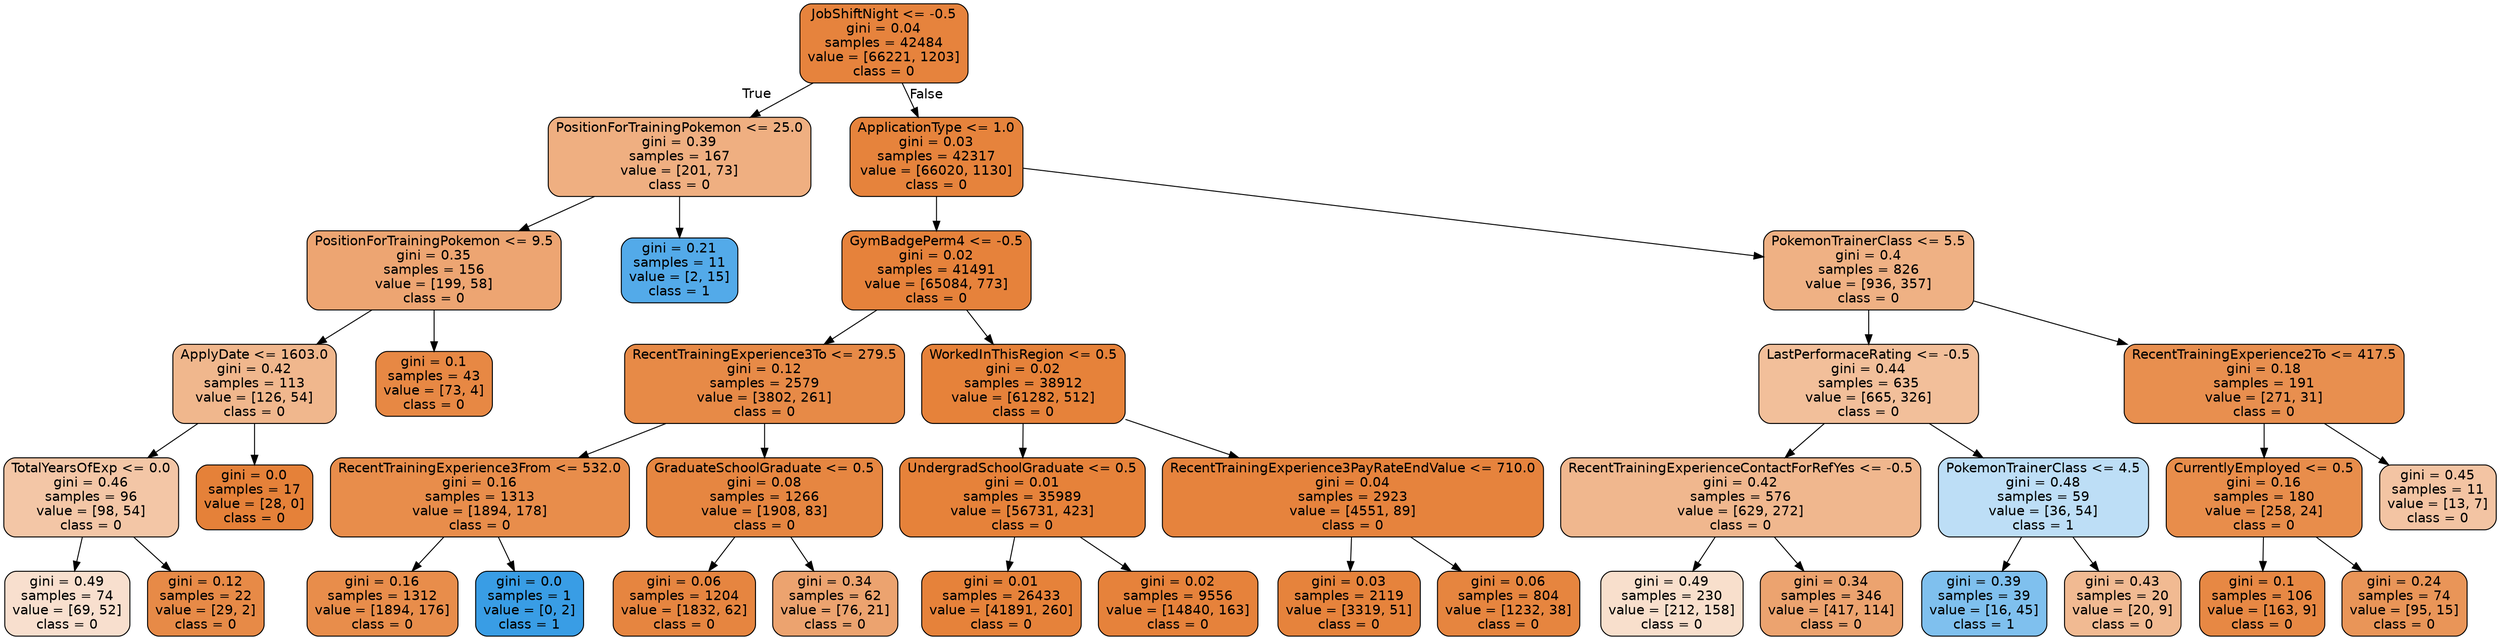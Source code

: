 digraph Tree {
node [shape=box, style="filled, rounded", color="black", fontname=helvetica] ;
edge [fontname=helvetica] ;
0 [label="JobShiftNight <= -0.5\ngini = 0.04\nsamples = 42484\nvalue = [66221, 1203]\nclass = 0", fillcolor="#e58139fa"] ;
1 [label="PositionForTrainingPokemon <= 25.0\ngini = 0.39\nsamples = 167\nvalue = [201, 73]\nclass = 0", fillcolor="#e58139a2"] ;
0 -> 1 [labeldistance=2.5, labelangle=45, headlabel="True"] ;
2 [label="PositionForTrainingPokemon <= 9.5\ngini = 0.35\nsamples = 156\nvalue = [199, 58]\nclass = 0", fillcolor="#e58139b5"] ;
1 -> 2 ;
3 [label="ApplyDate <= 1603.0\ngini = 0.42\nsamples = 113\nvalue = [126, 54]\nclass = 0", fillcolor="#e5813992"] ;
2 -> 3 ;
4 [label="TotalYearsOfExp <= 0.0\ngini = 0.46\nsamples = 96\nvalue = [98, 54]\nclass = 0", fillcolor="#e5813972"] ;
3 -> 4 ;
5 [label="gini = 0.49\nsamples = 74\nvalue = [69, 52]\nclass = 0", fillcolor="#e581393f"] ;
4 -> 5 ;
6 [label="gini = 0.12\nsamples = 22\nvalue = [29, 2]\nclass = 0", fillcolor="#e58139ed"] ;
4 -> 6 ;
7 [label="gini = 0.0\nsamples = 17\nvalue = [28, 0]\nclass = 0", fillcolor="#e58139ff"] ;
3 -> 7 ;
8 [label="gini = 0.1\nsamples = 43\nvalue = [73, 4]\nclass = 0", fillcolor="#e58139f1"] ;
2 -> 8 ;
9 [label="gini = 0.21\nsamples = 11\nvalue = [2, 15]\nclass = 1", fillcolor="#399de5dd"] ;
1 -> 9 ;
10 [label="ApplicationType <= 1.0\ngini = 0.03\nsamples = 42317\nvalue = [66020, 1130]\nclass = 0", fillcolor="#e58139fb"] ;
0 -> 10 [labeldistance=2.5, labelangle=-45, headlabel="False"] ;
11 [label="GymBadgePerm4 <= -0.5\ngini = 0.02\nsamples = 41491\nvalue = [65084, 773]\nclass = 0", fillcolor="#e58139fc"] ;
10 -> 11 ;
12 [label="RecentTrainingExperience3To <= 279.5\ngini = 0.12\nsamples = 2579\nvalue = [3802, 261]\nclass = 0", fillcolor="#e58139ed"] ;
11 -> 12 ;
13 [label="RecentTrainingExperience3From <= 532.0\ngini = 0.16\nsamples = 1313\nvalue = [1894, 178]\nclass = 0", fillcolor="#e58139e7"] ;
12 -> 13 ;
14 [label="gini = 0.16\nsamples = 1312\nvalue = [1894, 176]\nclass = 0", fillcolor="#e58139e7"] ;
13 -> 14 ;
15 [label="gini = 0.0\nsamples = 1\nvalue = [0, 2]\nclass = 1", fillcolor="#399de5ff"] ;
13 -> 15 ;
16 [label="GraduateSchoolGraduate <= 0.5\ngini = 0.08\nsamples = 1266\nvalue = [1908, 83]\nclass = 0", fillcolor="#e58139f4"] ;
12 -> 16 ;
17 [label="gini = 0.06\nsamples = 1204\nvalue = [1832, 62]\nclass = 0", fillcolor="#e58139f6"] ;
16 -> 17 ;
18 [label="gini = 0.34\nsamples = 62\nvalue = [76, 21]\nclass = 0", fillcolor="#e58139b9"] ;
16 -> 18 ;
19 [label="WorkedInThisRegion <= 0.5\ngini = 0.02\nsamples = 38912\nvalue = [61282, 512]\nclass = 0", fillcolor="#e58139fd"] ;
11 -> 19 ;
20 [label="UndergradSchoolGraduate <= 0.5\ngini = 0.01\nsamples = 35989\nvalue = [56731, 423]\nclass = 0", fillcolor="#e58139fd"] ;
19 -> 20 ;
21 [label="gini = 0.01\nsamples = 26433\nvalue = [41891, 260]\nclass = 0", fillcolor="#e58139fd"] ;
20 -> 21 ;
22 [label="gini = 0.02\nsamples = 9556\nvalue = [14840, 163]\nclass = 0", fillcolor="#e58139fc"] ;
20 -> 22 ;
23 [label="RecentTrainingExperience3PayRateEndValue <= 710.0\ngini = 0.04\nsamples = 2923\nvalue = [4551, 89]\nclass = 0", fillcolor="#e58139fa"] ;
19 -> 23 ;
24 [label="gini = 0.03\nsamples = 2119\nvalue = [3319, 51]\nclass = 0", fillcolor="#e58139fb"] ;
23 -> 24 ;
25 [label="gini = 0.06\nsamples = 804\nvalue = [1232, 38]\nclass = 0", fillcolor="#e58139f7"] ;
23 -> 25 ;
26 [label="PokemonTrainerClass <= 5.5\ngini = 0.4\nsamples = 826\nvalue = [936, 357]\nclass = 0", fillcolor="#e581399e"] ;
10 -> 26 ;
27 [label="LastPerformaceRating <= -0.5\ngini = 0.44\nsamples = 635\nvalue = [665, 326]\nclass = 0", fillcolor="#e5813982"] ;
26 -> 27 ;
28 [label="RecentTrainingExperienceContactForRefYes <= -0.5\ngini = 0.42\nsamples = 576\nvalue = [629, 272]\nclass = 0", fillcolor="#e5813991"] ;
27 -> 28 ;
29 [label="gini = 0.49\nsamples = 230\nvalue = [212, 158]\nclass = 0", fillcolor="#e5813941"] ;
28 -> 29 ;
30 [label="gini = 0.34\nsamples = 346\nvalue = [417, 114]\nclass = 0", fillcolor="#e58139b9"] ;
28 -> 30 ;
31 [label="PokemonTrainerClass <= 4.5\ngini = 0.48\nsamples = 59\nvalue = [36, 54]\nclass = 1", fillcolor="#399de555"] ;
27 -> 31 ;
32 [label="gini = 0.39\nsamples = 39\nvalue = [16, 45]\nclass = 1", fillcolor="#399de5a4"] ;
31 -> 32 ;
33 [label="gini = 0.43\nsamples = 20\nvalue = [20, 9]\nclass = 0", fillcolor="#e581398c"] ;
31 -> 33 ;
34 [label="RecentTrainingExperience2To <= 417.5\ngini = 0.18\nsamples = 191\nvalue = [271, 31]\nclass = 0", fillcolor="#e58139e2"] ;
26 -> 34 ;
35 [label="CurrentlyEmployed <= 0.5\ngini = 0.16\nsamples = 180\nvalue = [258, 24]\nclass = 0", fillcolor="#e58139e7"] ;
34 -> 35 ;
36 [label="gini = 0.1\nsamples = 106\nvalue = [163, 9]\nclass = 0", fillcolor="#e58139f1"] ;
35 -> 36 ;
37 [label="gini = 0.24\nsamples = 74\nvalue = [95, 15]\nclass = 0", fillcolor="#e58139d7"] ;
35 -> 37 ;
38 [label="gini = 0.45\nsamples = 11\nvalue = [13, 7]\nclass = 0", fillcolor="#e5813976"] ;
34 -> 38 ;
}